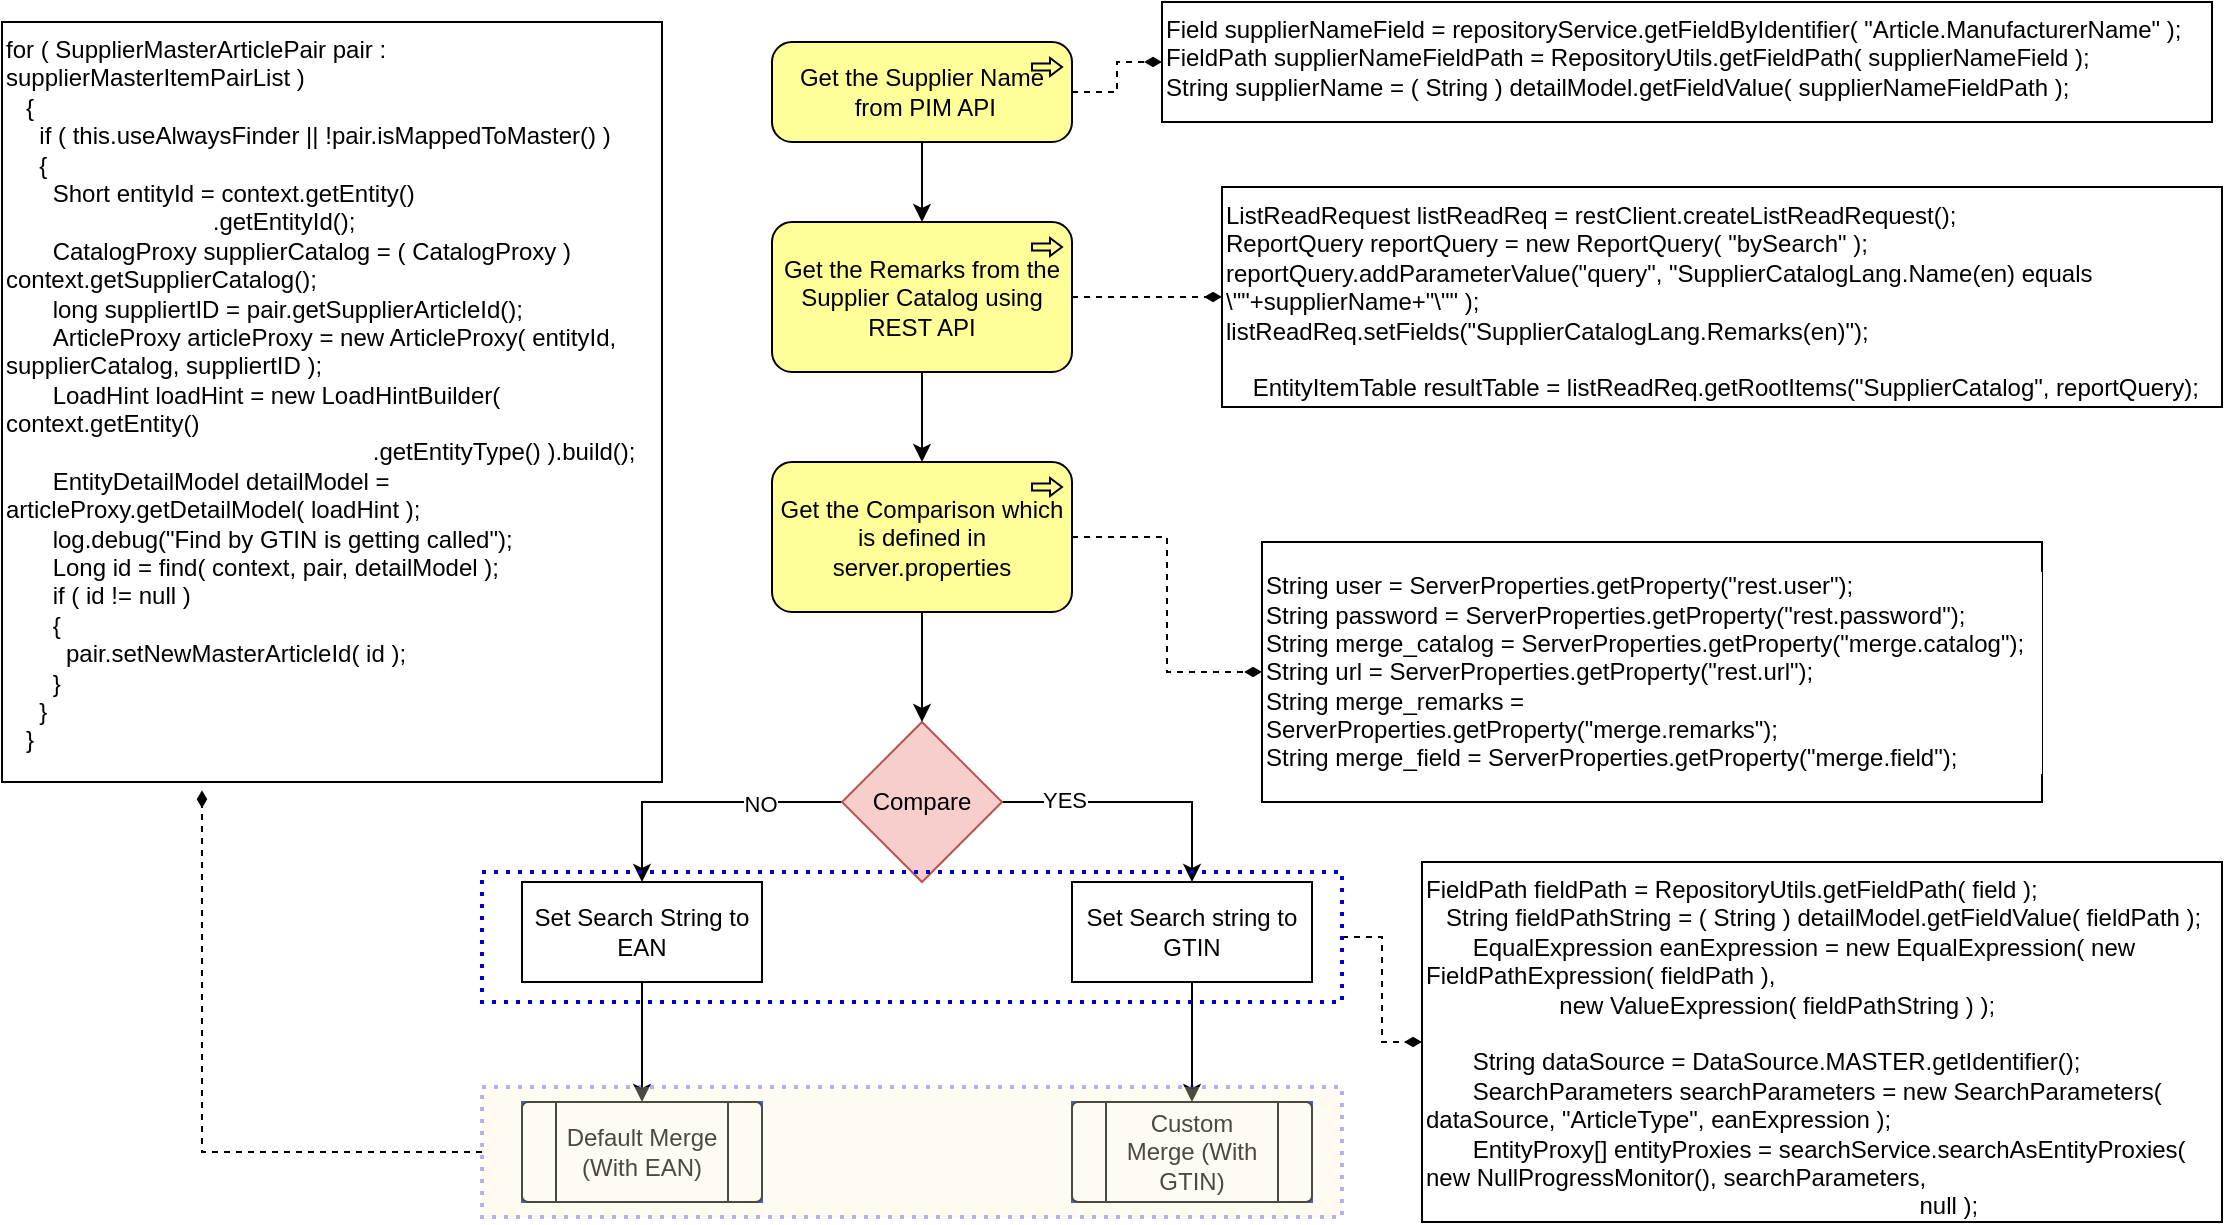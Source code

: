 <mxfile version="14.5.7" type="github">
  <diagram id="jq7CLsASXzSHqqgotllC" name="Merge">
    <mxGraphModel dx="1102" dy="1564" grid="1" gridSize="10" guides="1" tooltips="1" connect="1" arrows="1" fold="1" page="1" pageScale="1" pageWidth="1169" pageHeight="827" math="0" shadow="0">
      <root>
        <mxCell id="0" />
        <mxCell id="1" parent="0" />
        <mxCell id="OsWPTND-dAeVox1oGxLM-4" value="" style="group;fillColor=#0050ef;strokeColor=#001DBC;fontColor=#ffffff;" vertex="1" connectable="0" parent="1">
          <mxGeometry x="300" y="-220" width="120" height="50" as="geometry" />
        </mxCell>
        <mxCell id="OsWPTND-dAeVox1oGxLM-2" value="" style="verticalLabelPosition=bottom;verticalAlign=top;html=1;shape=process;whiteSpace=wrap;rounded=1;size=0.14;arcSize=6;" vertex="1" parent="OsWPTND-dAeVox1oGxLM-4">
          <mxGeometry width="120" height="50" as="geometry" />
        </mxCell>
        <mxCell id="OsWPTND-dAeVox1oGxLM-3" value="Default Merge (With EAN)" style="text;html=1;align=center;verticalAlign=middle;whiteSpace=wrap;rounded=0;" vertex="1" parent="OsWPTND-dAeVox1oGxLM-4">
          <mxGeometry x="20" y="11.364" width="80" height="27.273" as="geometry" />
        </mxCell>
        <mxCell id="OsWPTND-dAeVox1oGxLM-5" value="" style="group;fillColor=#0050ef;strokeColor=#001DBC;fontColor=#ffffff;" vertex="1" connectable="0" parent="1">
          <mxGeometry x="575" y="-220" width="120" height="50" as="geometry" />
        </mxCell>
        <mxCell id="OsWPTND-dAeVox1oGxLM-6" value="" style="verticalLabelPosition=bottom;verticalAlign=top;html=1;shape=process;whiteSpace=wrap;rounded=1;size=0.14;arcSize=6;" vertex="1" parent="OsWPTND-dAeVox1oGxLM-5">
          <mxGeometry width="120" height="50" as="geometry" />
        </mxCell>
        <mxCell id="OsWPTND-dAeVox1oGxLM-7" value="Custom Merge (With GTIN)" style="text;html=1;strokeColor=none;fillColor=none;align=center;verticalAlign=middle;whiteSpace=wrap;rounded=0;" vertex="1" parent="OsWPTND-dAeVox1oGxLM-5">
          <mxGeometry x="20" y="11.364" width="80" height="27.273" as="geometry" />
        </mxCell>
        <mxCell id="OsWPTND-dAeVox1oGxLM-17" style="edgeStyle=orthogonalEdgeStyle;rounded=0;orthogonalLoop=1;jettySize=auto;html=1;entryX=0.5;entryY=0;entryDx=0;entryDy=0;" edge="1" parent="1" source="OsWPTND-dAeVox1oGxLM-8" target="OsWPTND-dAeVox1oGxLM-33">
          <mxGeometry relative="1" as="geometry" />
        </mxCell>
        <mxCell id="OsWPTND-dAeVox1oGxLM-19" value="YES" style="edgeLabel;html=1;align=center;verticalAlign=middle;resizable=0;points=[];" vertex="1" connectable="0" parent="OsWPTND-dAeVox1oGxLM-17">
          <mxGeometry x="-0.549" y="1" relative="1" as="geometry">
            <mxPoint as="offset" />
          </mxGeometry>
        </mxCell>
        <mxCell id="OsWPTND-dAeVox1oGxLM-18" style="edgeStyle=orthogonalEdgeStyle;rounded=0;orthogonalLoop=1;jettySize=auto;html=1;entryX=0.5;entryY=0;entryDx=0;entryDy=0;" edge="1" parent="1" source="OsWPTND-dAeVox1oGxLM-8" target="OsWPTND-dAeVox1oGxLM-31">
          <mxGeometry relative="1" as="geometry" />
        </mxCell>
        <mxCell id="OsWPTND-dAeVox1oGxLM-20" value="NO" style="edgeLabel;html=1;align=center;verticalAlign=middle;resizable=0;points=[];" vertex="1" connectable="0" parent="OsWPTND-dAeVox1oGxLM-18">
          <mxGeometry x="-0.413" y="1" relative="1" as="geometry">
            <mxPoint as="offset" />
          </mxGeometry>
        </mxCell>
        <mxCell id="OsWPTND-dAeVox1oGxLM-8" value="Compare" style="rhombus;whiteSpace=wrap;html=1;fillColor=#f8cecc;strokeColor=#b85450;" vertex="1" parent="1">
          <mxGeometry x="460" y="-410" width="80" height="80" as="geometry" />
        </mxCell>
        <mxCell id="OsWPTND-dAeVox1oGxLM-21" value="" style="edgeStyle=orthogonalEdgeStyle;rounded=0;orthogonalLoop=1;jettySize=auto;html=1;" edge="1" parent="1" source="OsWPTND-dAeVox1oGxLM-11" target="OsWPTND-dAeVox1oGxLM-16">
          <mxGeometry relative="1" as="geometry" />
        </mxCell>
        <mxCell id="OsWPTND-dAeVox1oGxLM-26" style="edgeStyle=orthogonalEdgeStyle;rounded=0;orthogonalLoop=1;jettySize=auto;html=1;entryX=0;entryY=0.5;entryDx=0;entryDy=0;dashed=1;endArrow=diamondThin;endFill=1;" edge="1" parent="1" source="OsWPTND-dAeVox1oGxLM-11" target="OsWPTND-dAeVox1oGxLM-25">
          <mxGeometry relative="1" as="geometry" />
        </mxCell>
        <mxCell id="OsWPTND-dAeVox1oGxLM-11" value="Get the Remarks from the Supplier Catalog using REST API" style="html=1;outlineConnect=0;whiteSpace=wrap;fillColor=#ffff99;shape=mxgraph.archimate3.application;appType=proc;archiType=rounded;" vertex="1" parent="1">
          <mxGeometry x="425" y="-660" width="150" height="75" as="geometry" />
        </mxCell>
        <mxCell id="OsWPTND-dAeVox1oGxLM-13" value="" style="edgeStyle=orthogonalEdgeStyle;rounded=0;orthogonalLoop=1;jettySize=auto;html=1;" edge="1" parent="1" source="OsWPTND-dAeVox1oGxLM-12" target="OsWPTND-dAeVox1oGxLM-11">
          <mxGeometry relative="1" as="geometry" />
        </mxCell>
        <mxCell id="OsWPTND-dAeVox1oGxLM-29" value="" style="edgeStyle=orthogonalEdgeStyle;rounded=0;orthogonalLoop=1;jettySize=auto;html=1;dashed=1;endArrow=diamondThin;endFill=1;" edge="1" parent="1" source="OsWPTND-dAeVox1oGxLM-12" target="OsWPTND-dAeVox1oGxLM-28">
          <mxGeometry relative="1" as="geometry" />
        </mxCell>
        <mxCell id="OsWPTND-dAeVox1oGxLM-12" value="Get the Supplier Name &amp;nbsp;from PIM API" style="html=1;outlineConnect=0;whiteSpace=wrap;fillColor=#ffff99;shape=mxgraph.archimate3.application;appType=proc;archiType=rounded;" vertex="1" parent="1">
          <mxGeometry x="425" y="-750" width="150" height="50" as="geometry" />
        </mxCell>
        <mxCell id="OsWPTND-dAeVox1oGxLM-22" value="" style="edgeStyle=orthogonalEdgeStyle;rounded=0;orthogonalLoop=1;jettySize=auto;html=1;" edge="1" parent="1" source="OsWPTND-dAeVox1oGxLM-16" target="OsWPTND-dAeVox1oGxLM-8">
          <mxGeometry relative="1" as="geometry" />
        </mxCell>
        <mxCell id="OsWPTND-dAeVox1oGxLM-27" style="edgeStyle=orthogonalEdgeStyle;rounded=0;orthogonalLoop=1;jettySize=auto;html=1;dashed=1;endArrow=diamondThin;endFill=1;" edge="1" parent="1" source="OsWPTND-dAeVox1oGxLM-16" target="OsWPTND-dAeVox1oGxLM-23">
          <mxGeometry relative="1" as="geometry" />
        </mxCell>
        <mxCell id="OsWPTND-dAeVox1oGxLM-16" value="Get the Comparison which is defined in server.properties" style="html=1;outlineConnect=0;whiteSpace=wrap;fillColor=#ffff99;shape=mxgraph.archimate3.application;appType=proc;archiType=rounded;" vertex="1" parent="1">
          <mxGeometry x="425" y="-540" width="150" height="75" as="geometry" />
        </mxCell>
        <mxCell id="OsWPTND-dAeVox1oGxLM-23" value="&lt;div&gt;String user = ServerProperties.getProperty(&quot;rest.user&quot;);&lt;/div&gt;&lt;div&gt;&lt;span class=&quot;Apple-tab-span&quot;&gt;   &lt;/span&gt;String password = ServerProperties.getProperty(&quot;rest.password&quot;);&lt;/div&gt;&lt;div&gt;&lt;span class=&quot;Apple-tab-span&quot;&gt;   &lt;/span&gt;String merge_catalog = ServerProperties.getProperty(&quot;merge.catalog&quot;);&lt;/div&gt;&lt;div&gt;&lt;span class=&quot;Apple-tab-span&quot;&gt;   &lt;/span&gt;String url = ServerProperties.getProperty(&quot;rest.url&quot;);&lt;/div&gt;&lt;div&gt;&lt;span class=&quot;Apple-tab-span&quot;&gt;   &lt;/span&gt;String merge_remarks = ServerProperties.getProperty(&quot;merge.remarks&quot;);&lt;/div&gt;&lt;div&gt;&lt;span class=&quot;Apple-tab-span&quot;&gt;   &lt;/span&gt;String merge_field = ServerProperties.getProperty(&quot;merge.field&quot;);&lt;/div&gt;" style="text;html=1;fillColor=none;align=left;verticalAlign=middle;whiteSpace=wrap;rounded=0;labelBackgroundColor=#ffffff;strokeColor=#000000;" vertex="1" parent="1">
          <mxGeometry x="670" y="-500" width="390" height="130" as="geometry" />
        </mxCell>
        <mxCell id="OsWPTND-dAeVox1oGxLM-25" value="ListReadRequest listReadReq = restClient.createListReadRequest();&lt;br&gt;ReportQuery reportQuery = new ReportQuery( &quot;bySearch&quot; );&lt;br&gt;reportQuery.addParameterValue(&quot;query&quot;, &quot;SupplierCatalogLang.Name(en) equals \&quot;&quot;+supplierName+&quot;\&quot;&quot; );&lt;br&gt;listReadReq.setFields(&quot;SupplierCatalogLang.Remarks(en)&quot;);&lt;br&gt;  &amp;nbsp;  &amp;nbsp; &lt;br&gt;  &amp;nbsp;  &amp;nbsp; EntityItemTable resultTable = listReadReq.getRootItems(&quot;SupplierCatalog&quot;, reportQuery);" style="text;whiteSpace=wrap;html=1;strokeColor=#000000;" vertex="1" parent="1">
          <mxGeometry x="650" y="-677.5" width="500" height="110" as="geometry" />
        </mxCell>
        <mxCell id="OsWPTND-dAeVox1oGxLM-28" value="Field supplierNameField = repositoryService.getFieldByIdentifier( &quot;Article.ManufacturerName&quot; ); &amp;nbsp; &amp;nbsp; FieldPath supplierNameFieldPath = RepositoryUtils.getFieldPath( supplierNameField );&lt;br&gt;String supplierName = ( String ) detailModel.getFieldValue( supplierNameFieldPath );" style="text;whiteSpace=wrap;html=1;strokeColor=#000000;" vertex="1" parent="1">
          <mxGeometry x="620" y="-770" width="525" height="60" as="geometry" />
        </mxCell>
        <mxCell id="OsWPTND-dAeVox1oGxLM-32" style="edgeStyle=orthogonalEdgeStyle;rounded=0;orthogonalLoop=1;jettySize=auto;html=1;entryX=0.5;entryY=0;entryDx=0;entryDy=0;" edge="1" parent="1" source="OsWPTND-dAeVox1oGxLM-31" target="OsWPTND-dAeVox1oGxLM-2">
          <mxGeometry relative="1" as="geometry" />
        </mxCell>
        <mxCell id="OsWPTND-dAeVox1oGxLM-31" value="Set Search String to EAN" style="rounded=0;whiteSpace=wrap;html=1;labelBackgroundColor=#ffffff;strokeColor=#000000;fillColor=#ffffff;align=center;" vertex="1" parent="1">
          <mxGeometry x="300" y="-330" width="120" height="50" as="geometry" />
        </mxCell>
        <mxCell id="OsWPTND-dAeVox1oGxLM-34" style="edgeStyle=orthogonalEdgeStyle;rounded=0;orthogonalLoop=1;jettySize=auto;html=1;entryX=0.5;entryY=0;entryDx=0;entryDy=0;" edge="1" parent="1" source="OsWPTND-dAeVox1oGxLM-33" target="OsWPTND-dAeVox1oGxLM-6">
          <mxGeometry relative="1" as="geometry" />
        </mxCell>
        <mxCell id="OsWPTND-dAeVox1oGxLM-33" value="Set Search string to GTIN" style="rounded=0;whiteSpace=wrap;html=1;labelBackgroundColor=#ffffff;strokeColor=#000000;fillColor=#ffffff;align=center;" vertex="1" parent="1">
          <mxGeometry x="575" y="-330" width="120" height="50" as="geometry" />
        </mxCell>
        <mxCell id="OsWPTND-dAeVox1oGxLM-35" value="FieldPath fieldPath = RepositoryUtils.getFieldPath( field );&#xa;      String fieldPathString = ( String ) detailModel.getFieldValue( fieldPath );&#xa;         EqualExpression eanExpression = new EqualExpression( new FieldPathExpression( fieldPath ),&#xa;                    new ValueExpression( fieldPathString ) );&#xa;         &#xa;         String dataSource = DataSource.MASTER.getIdentifier();&#xa;         SearchParameters searchParameters = new SearchParameters( dataSource, &quot;ArticleType&quot;, eanExpression );&#xa;         EntityProxy[] entityProxies = searchService.searchAsEntityProxies( new NullProgressMonitor(), searchParameters,&#xa;                                                                            null );" style="text;whiteSpace=wrap;html=1;strokeColor=#000000;" vertex="1" parent="1">
          <mxGeometry x="750" y="-340" width="400" height="180" as="geometry" />
        </mxCell>
        <mxCell id="OsWPTND-dAeVox1oGxLM-37" style="edgeStyle=orthogonalEdgeStyle;rounded=0;orthogonalLoop=1;jettySize=auto;html=1;exitX=1;exitY=0.5;exitDx=0;exitDy=0;entryX=0;entryY=0.5;entryDx=0;entryDy=0;dashed=1;endArrow=diamondThin;endFill=1;" edge="1" parent="1" source="OsWPTND-dAeVox1oGxLM-36" target="OsWPTND-dAeVox1oGxLM-35">
          <mxGeometry relative="1" as="geometry" />
        </mxCell>
        <mxCell id="OsWPTND-dAeVox1oGxLM-36" value="" style="rounded=0;whiteSpace=wrap;html=1;labelBackgroundColor=#ffffff;align=center;fillColor=none;dashed=1;strokeColor=#0000CC;dashPattern=1 2;strokeWidth=2;" vertex="1" parent="1">
          <mxGeometry x="280" y="-335" width="430" height="65" as="geometry" />
        </mxCell>
        <mxCell id="OsWPTND-dAeVox1oGxLM-38" value="for ( SupplierMasterArticlePair pair : supplierMasterItemPairList )&#xa;     {&#xa;       if ( this.useAlwaysFinder || !pair.isMappedToMaster() )&#xa;       {&#xa;         Short entityId = context.getEntity()&#xa;                                 .getEntityId();&#xa;         CatalogProxy supplierCatalog = ( CatalogProxy ) context.getSupplierCatalog();&#xa;         long suppliertID = pair.getSupplierArticleId();&#xa;         ArticleProxy articleProxy = new ArticleProxy( entityId, supplierCatalog, suppliertID );&#xa;         LoadHint loadHint = new LoadHintBuilder( context.getEntity()&#xa;                                                         .getEntityType() ).build();&#xa;         EntityDetailModel detailModel = articleProxy.getDetailModel( loadHint );&#xa;         log.debug(&quot;Find by GTIN is getting called&quot;);&#xa;         Long id = find( context, pair, detailModel );&#xa;         if ( id != null )&#xa;         {&#xa;           pair.setNewMasterArticleId( id );&#xa;         }&#xa;       }&#xa;     }" style="text;whiteSpace=wrap;html=1;strokeColor=#000000;" vertex="1" parent="1">
          <mxGeometry x="40" y="-760" width="330" height="380" as="geometry" />
        </mxCell>
        <mxCell id="OsWPTND-dAeVox1oGxLM-40" style="edgeStyle=orthogonalEdgeStyle;rounded=0;orthogonalLoop=1;jettySize=auto;html=1;dashed=1;endArrow=diamondThin;endFill=1;entryX=0.303;entryY=1.011;entryDx=0;entryDy=0;entryPerimeter=0;" edge="1" parent="1" source="OsWPTND-dAeVox1oGxLM-39" target="OsWPTND-dAeVox1oGxLM-38">
          <mxGeometry relative="1" as="geometry">
            <mxPoint x="140" y="-360" as="targetPoint" />
            <Array as="points">
              <mxPoint x="140" y="-195" />
            </Array>
          </mxGeometry>
        </mxCell>
        <mxCell id="OsWPTND-dAeVox1oGxLM-39" value="" style="rounded=0;whiteSpace=wrap;html=1;labelBackgroundColor=#ffffff;align=center;dashed=1;strokeColor=#0000CC;dashPattern=1 2;strokeWidth=2;fillColor=#FFF2CC;opacity=30;" vertex="1" parent="1">
          <mxGeometry x="280" y="-227.5" width="430" height="65" as="geometry" />
        </mxCell>
      </root>
    </mxGraphModel>
  </diagram>
</mxfile>

